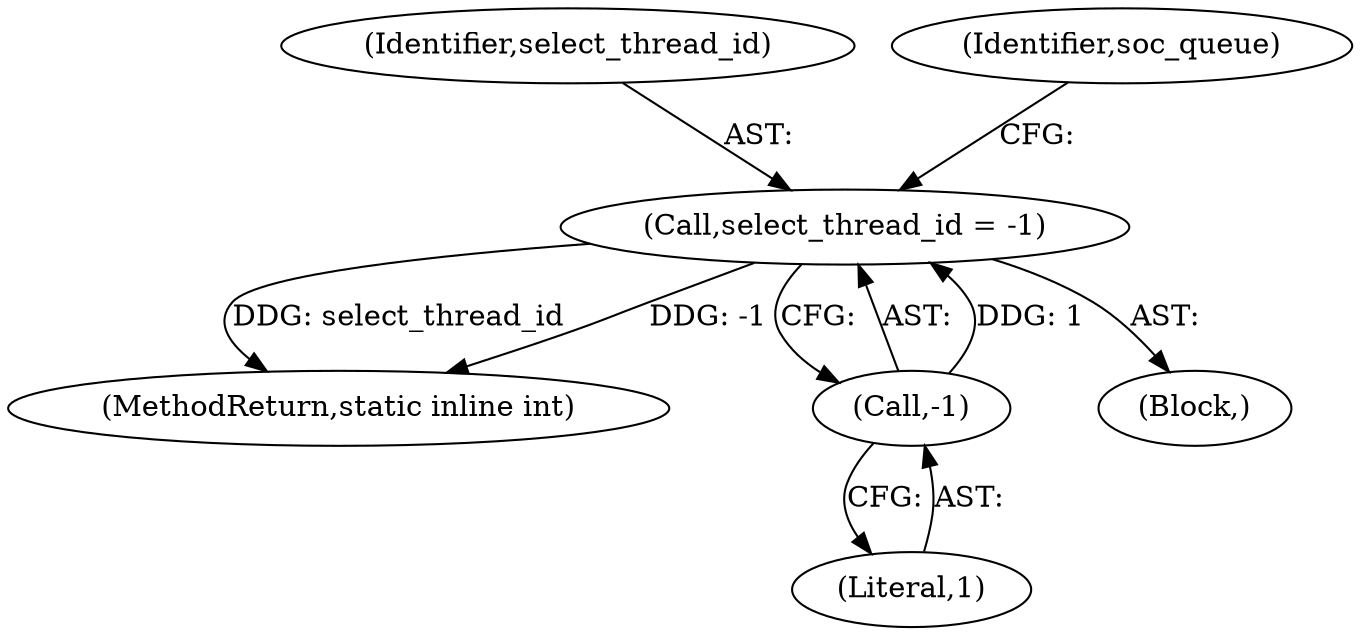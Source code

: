 digraph "0_Android_472271b153c5dc53c28beac55480a8d8434b2d5c_16@API" {
"1000137" [label="(Call,select_thread_id = -1)"];
"1000139" [label="(Call,-1)"];
"1000140" [label="(Literal,1)"];
"1000138" [label="(Identifier,select_thread_id)"];
"1000145" [label="(MethodReturn,static inline int)"];
"1000133" [label="(Block,)"];
"1000139" [label="(Call,-1)"];
"1000142" [label="(Identifier,soc_queue)"];
"1000137" [label="(Call,select_thread_id = -1)"];
"1000137" -> "1000133"  [label="AST: "];
"1000137" -> "1000139"  [label="CFG: "];
"1000138" -> "1000137"  [label="AST: "];
"1000139" -> "1000137"  [label="AST: "];
"1000142" -> "1000137"  [label="CFG: "];
"1000137" -> "1000145"  [label="DDG: select_thread_id"];
"1000137" -> "1000145"  [label="DDG: -1"];
"1000139" -> "1000137"  [label="DDG: 1"];
"1000139" -> "1000140"  [label="CFG: "];
"1000140" -> "1000139"  [label="AST: "];
}
